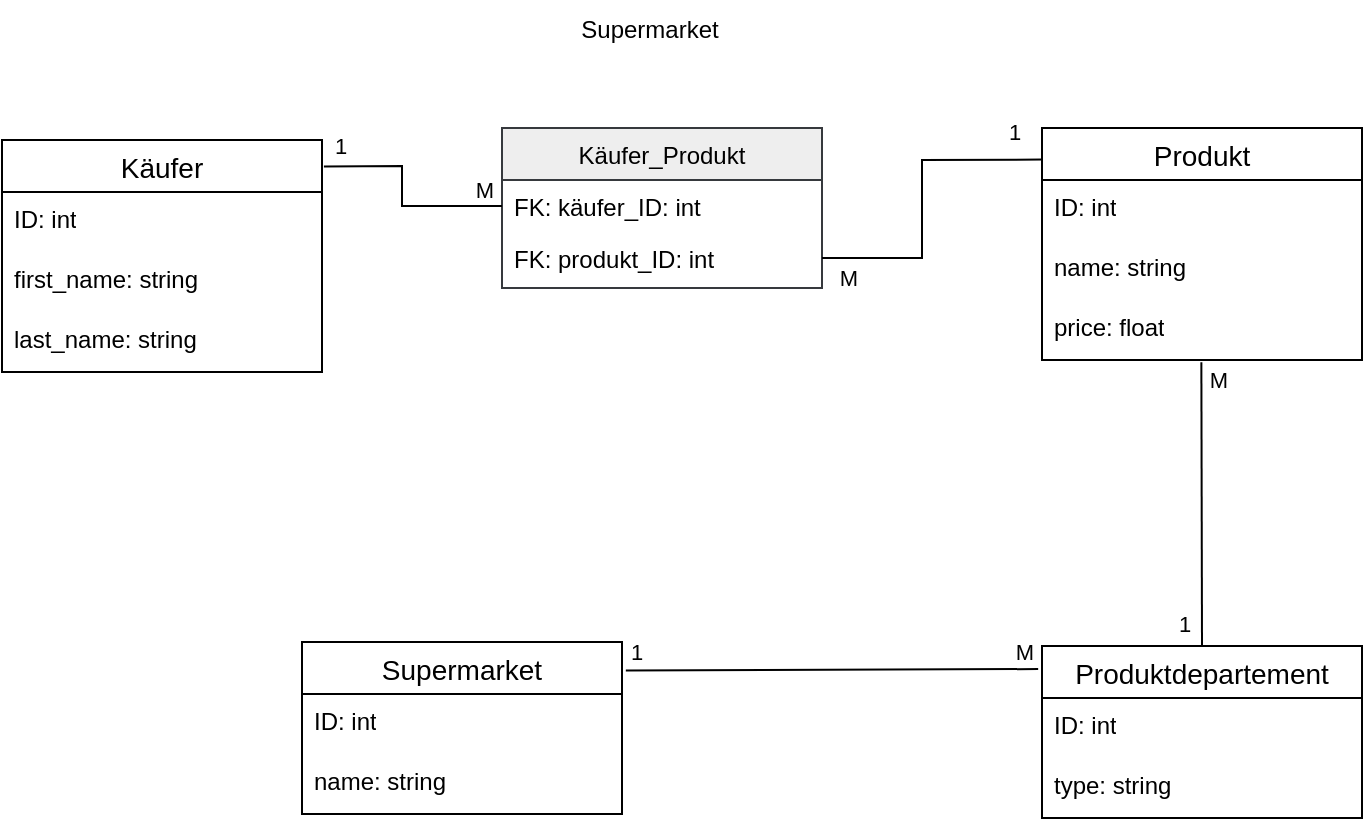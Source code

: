 <mxfile version="24.5.4" type="device">
  <diagram name="Page-1" id="684o3LZX_l1Wq7qNh-Y1">
    <mxGraphModel dx="1843" dy="2052" grid="1" gridSize="10" guides="1" tooltips="1" connect="1" arrows="1" fold="1" page="1" pageScale="1" pageWidth="827" pageHeight="1169" math="0" shadow="0">
      <root>
        <mxCell id="0" />
        <mxCell id="1" parent="0" />
        <mxCell id="2kuJjPJDKPPU0F73iJCJ-2" value="Supermarket" style="text;html=1;align=center;verticalAlign=middle;whiteSpace=wrap;rounded=0;" parent="1" vertex="1">
          <mxGeometry x="384" y="-180" width="60" height="30" as="geometry" />
        </mxCell>
        <mxCell id="1G6pvhrXkOM6xjPf3qum-14" value="Käufer" style="swimlane;fontStyle=0;childLayout=stackLayout;horizontal=1;startSize=26;horizontalStack=0;resizeParent=1;resizeParentMax=0;resizeLast=0;collapsible=1;marginBottom=0;align=center;fontSize=14;" vertex="1" parent="1">
          <mxGeometry x="90" y="-110" width="160" height="116" as="geometry" />
        </mxCell>
        <mxCell id="1G6pvhrXkOM6xjPf3qum-15" value="ID: int" style="text;strokeColor=none;fillColor=none;spacingLeft=4;spacingRight=4;overflow=hidden;rotatable=0;points=[[0,0.5],[1,0.5]];portConstraint=eastwest;fontSize=12;whiteSpace=wrap;html=1;" vertex="1" parent="1G6pvhrXkOM6xjPf3qum-14">
          <mxGeometry y="26" width="160" height="30" as="geometry" />
        </mxCell>
        <mxCell id="1G6pvhrXkOM6xjPf3qum-16" value="first_name: string" style="text;strokeColor=none;fillColor=none;spacingLeft=4;spacingRight=4;overflow=hidden;rotatable=0;points=[[0,0.5],[1,0.5]];portConstraint=eastwest;fontSize=12;whiteSpace=wrap;html=1;" vertex="1" parent="1G6pvhrXkOM6xjPf3qum-14">
          <mxGeometry y="56" width="160" height="30" as="geometry" />
        </mxCell>
        <mxCell id="1G6pvhrXkOM6xjPf3qum-17" value="last_name: string" style="text;strokeColor=none;fillColor=none;spacingLeft=4;spacingRight=4;overflow=hidden;rotatable=0;points=[[0,0.5],[1,0.5]];portConstraint=eastwest;fontSize=12;whiteSpace=wrap;html=1;" vertex="1" parent="1G6pvhrXkOM6xjPf3qum-14">
          <mxGeometry y="86" width="160" height="30" as="geometry" />
        </mxCell>
        <mxCell id="1G6pvhrXkOM6xjPf3qum-18" value="Produkt" style="swimlane;fontStyle=0;childLayout=stackLayout;horizontal=1;startSize=26;horizontalStack=0;resizeParent=1;resizeParentMax=0;resizeLast=0;collapsible=1;marginBottom=0;align=center;fontSize=14;" vertex="1" parent="1">
          <mxGeometry x="610" y="-116" width="160" height="116" as="geometry" />
        </mxCell>
        <mxCell id="1G6pvhrXkOM6xjPf3qum-19" value="ID: int" style="text;strokeColor=none;fillColor=none;spacingLeft=4;spacingRight=4;overflow=hidden;rotatable=0;points=[[0,0.5],[1,0.5]];portConstraint=eastwest;fontSize=12;whiteSpace=wrap;html=1;" vertex="1" parent="1G6pvhrXkOM6xjPf3qum-18">
          <mxGeometry y="26" width="160" height="30" as="geometry" />
        </mxCell>
        <mxCell id="1G6pvhrXkOM6xjPf3qum-20" value="name: string" style="text;strokeColor=none;fillColor=none;spacingLeft=4;spacingRight=4;overflow=hidden;rotatable=0;points=[[0,0.5],[1,0.5]];portConstraint=eastwest;fontSize=12;whiteSpace=wrap;html=1;" vertex="1" parent="1G6pvhrXkOM6xjPf3qum-18">
          <mxGeometry y="56" width="160" height="30" as="geometry" />
        </mxCell>
        <mxCell id="1G6pvhrXkOM6xjPf3qum-21" value="price: float" style="text;strokeColor=none;fillColor=none;spacingLeft=4;spacingRight=4;overflow=hidden;rotatable=0;points=[[0,0.5],[1,0.5]];portConstraint=eastwest;fontSize=12;whiteSpace=wrap;html=1;" vertex="1" parent="1G6pvhrXkOM6xjPf3qum-18">
          <mxGeometry y="86" width="160" height="30" as="geometry" />
        </mxCell>
        <mxCell id="1G6pvhrXkOM6xjPf3qum-22" value="Produktdepartement" style="swimlane;fontStyle=0;childLayout=stackLayout;horizontal=1;startSize=26;horizontalStack=0;resizeParent=1;resizeParentMax=0;resizeLast=0;collapsible=1;marginBottom=0;align=center;fontSize=14;" vertex="1" parent="1">
          <mxGeometry x="610" y="143" width="160" height="86" as="geometry" />
        </mxCell>
        <mxCell id="1G6pvhrXkOM6xjPf3qum-23" value="ID: int" style="text;strokeColor=none;fillColor=none;spacingLeft=4;spacingRight=4;overflow=hidden;rotatable=0;points=[[0,0.5],[1,0.5]];portConstraint=eastwest;fontSize=12;whiteSpace=wrap;html=1;" vertex="1" parent="1G6pvhrXkOM6xjPf3qum-22">
          <mxGeometry y="26" width="160" height="30" as="geometry" />
        </mxCell>
        <mxCell id="1G6pvhrXkOM6xjPf3qum-24" value="type: string" style="text;strokeColor=none;fillColor=none;spacingLeft=4;spacingRight=4;overflow=hidden;rotatable=0;points=[[0,0.5],[1,0.5]];portConstraint=eastwest;fontSize=12;whiteSpace=wrap;html=1;" vertex="1" parent="1G6pvhrXkOM6xjPf3qum-22">
          <mxGeometry y="56" width="160" height="30" as="geometry" />
        </mxCell>
        <mxCell id="1G6pvhrXkOM6xjPf3qum-26" value="Supermarket" style="swimlane;fontStyle=0;childLayout=stackLayout;horizontal=1;startSize=26;horizontalStack=0;resizeParent=1;resizeParentMax=0;resizeLast=0;collapsible=1;marginBottom=0;align=center;fontSize=14;" vertex="1" parent="1">
          <mxGeometry x="240" y="141" width="160" height="86" as="geometry" />
        </mxCell>
        <mxCell id="1G6pvhrXkOM6xjPf3qum-27" value="ID: int" style="text;strokeColor=none;fillColor=none;spacingLeft=4;spacingRight=4;overflow=hidden;rotatable=0;points=[[0,0.5],[1,0.5]];portConstraint=eastwest;fontSize=12;whiteSpace=wrap;html=1;" vertex="1" parent="1G6pvhrXkOM6xjPf3qum-26">
          <mxGeometry y="26" width="160" height="30" as="geometry" />
        </mxCell>
        <mxCell id="1G6pvhrXkOM6xjPf3qum-28" value="name: string" style="text;strokeColor=none;fillColor=none;spacingLeft=4;spacingRight=4;overflow=hidden;rotatable=0;points=[[0,0.5],[1,0.5]];portConstraint=eastwest;fontSize=12;whiteSpace=wrap;html=1;" vertex="1" parent="1G6pvhrXkOM6xjPf3qum-26">
          <mxGeometry y="56" width="160" height="30" as="geometry" />
        </mxCell>
        <mxCell id="1G6pvhrXkOM6xjPf3qum-35" value="Käufer_Produkt" style="swimlane;fontStyle=0;align=center;verticalAlign=top;childLayout=stackLayout;horizontal=1;startSize=26;horizontalStack=0;resizeParent=1;resizeLast=0;collapsible=1;marginBottom=0;rounded=0;shadow=0;strokeWidth=1;fillColor=#eeeeee;strokeColor=#36393d;" vertex="1" parent="1">
          <mxGeometry x="340" y="-116" width="160" height="80" as="geometry">
            <mxRectangle x="130" y="380" width="160" height="26" as="alternateBounds" />
          </mxGeometry>
        </mxCell>
        <mxCell id="1G6pvhrXkOM6xjPf3qum-36" value="FK: käufer_ID: int" style="text;align=left;verticalAlign=top;spacingLeft=4;spacingRight=4;overflow=hidden;rotatable=0;points=[[0,0.5],[1,0.5]];portConstraint=eastwest;" vertex="1" parent="1G6pvhrXkOM6xjPf3qum-35">
          <mxGeometry y="26" width="160" height="26" as="geometry" />
        </mxCell>
        <mxCell id="1G6pvhrXkOM6xjPf3qum-37" value="FK: produkt_ID: int" style="text;align=left;verticalAlign=top;spacingLeft=4;spacingRight=4;overflow=hidden;rotatable=0;points=[[0,0.5],[1,0.5]];portConstraint=eastwest;rounded=0;shadow=0;html=0;" vertex="1" parent="1G6pvhrXkOM6xjPf3qum-35">
          <mxGeometry y="52" width="160" height="26" as="geometry" />
        </mxCell>
        <mxCell id="1G6pvhrXkOM6xjPf3qum-40" value="" style="endArrow=none;html=1;rounded=0;exitX=1.006;exitY=0.114;exitDx=0;exitDy=0;entryX=0;entryY=0.5;entryDx=0;entryDy=0;exitPerimeter=0;" edge="1" parent="1" source="1G6pvhrXkOM6xjPf3qum-14" target="1G6pvhrXkOM6xjPf3qum-36">
          <mxGeometry width="50" height="50" relative="1" as="geometry">
            <mxPoint x="264" y="6" as="sourcePoint" />
            <mxPoint x="444" y="6" as="targetPoint" />
            <Array as="points">
              <mxPoint x="290" y="-97" />
              <mxPoint x="290" y="-77" />
            </Array>
          </mxGeometry>
        </mxCell>
        <mxCell id="1G6pvhrXkOM6xjPf3qum-41" value="M" style="edgeLabel;html=1;align=center;verticalAlign=middle;resizable=0;points=[];" vertex="1" connectable="0" parent="1G6pvhrXkOM6xjPf3qum-40">
          <mxGeometry x="0.823" y="2" relative="1" as="geometry">
            <mxPoint y="-6" as="offset" />
          </mxGeometry>
        </mxCell>
        <mxCell id="1G6pvhrXkOM6xjPf3qum-42" value="1" style="edgeLabel;html=1;align=center;verticalAlign=middle;resizable=0;points=[];" vertex="1" connectable="0" parent="1G6pvhrXkOM6xjPf3qum-40">
          <mxGeometry x="-0.732" relative="1" as="geometry">
            <mxPoint x="-7" y="-10" as="offset" />
          </mxGeometry>
        </mxCell>
        <mxCell id="1G6pvhrXkOM6xjPf3qum-43" value="" style="endArrow=none;html=1;rounded=0;exitX=0.002;exitY=0.136;exitDx=0;exitDy=0;entryX=1;entryY=0.5;entryDx=0;entryDy=0;exitPerimeter=0;" edge="1" parent="1" source="1G6pvhrXkOM6xjPf3qum-18" target="1G6pvhrXkOM6xjPf3qum-37">
          <mxGeometry width="50" height="50" relative="1" as="geometry">
            <mxPoint x="410" y="100" as="sourcePoint" />
            <mxPoint x="590" y="100" as="targetPoint" />
            <Array as="points">
              <mxPoint x="550" y="-100" />
              <mxPoint x="550" y="-51" />
            </Array>
          </mxGeometry>
        </mxCell>
        <mxCell id="1G6pvhrXkOM6xjPf3qum-44" value="M" style="edgeLabel;html=1;align=center;verticalAlign=middle;resizable=0;points=[];" vertex="1" connectable="0" parent="1G6pvhrXkOM6xjPf3qum-43">
          <mxGeometry x="0.823" y="2" relative="1" as="geometry">
            <mxPoint x="-2" y="8" as="offset" />
          </mxGeometry>
        </mxCell>
        <mxCell id="1G6pvhrXkOM6xjPf3qum-45" value="1" style="edgeLabel;html=1;align=center;verticalAlign=middle;resizable=0;points=[];" vertex="1" connectable="0" parent="1G6pvhrXkOM6xjPf3qum-43">
          <mxGeometry x="-0.732" relative="1" as="geometry">
            <mxPoint x="7" y="-14" as="offset" />
          </mxGeometry>
        </mxCell>
        <mxCell id="1G6pvhrXkOM6xjPf3qum-46" value="" style="endArrow=none;html=1;rounded=0;exitX=0.498;exitY=1.037;exitDx=0;exitDy=0;entryX=0.5;entryY=0;entryDx=0;entryDy=0;exitPerimeter=0;" edge="1" parent="1" source="1G6pvhrXkOM6xjPf3qum-21" target="1G6pvhrXkOM6xjPf3qum-22">
          <mxGeometry width="50" height="50" relative="1" as="geometry">
            <mxPoint x="570" y="70" as="sourcePoint" />
            <mxPoint x="750" y="70" as="targetPoint" />
          </mxGeometry>
        </mxCell>
        <mxCell id="1G6pvhrXkOM6xjPf3qum-47" value="M" style="edgeLabel;html=1;align=center;verticalAlign=middle;resizable=0;points=[];" vertex="1" connectable="0" parent="1G6pvhrXkOM6xjPf3qum-46">
          <mxGeometry x="0.823" y="2" relative="1" as="geometry">
            <mxPoint x="6" y="-121" as="offset" />
          </mxGeometry>
        </mxCell>
        <mxCell id="1G6pvhrXkOM6xjPf3qum-48" value="1" style="edgeLabel;html=1;align=center;verticalAlign=middle;resizable=0;points=[];" vertex="1" connectable="0" parent="1G6pvhrXkOM6xjPf3qum-46">
          <mxGeometry x="-0.732" relative="1" as="geometry">
            <mxPoint x="-9" y="112" as="offset" />
          </mxGeometry>
        </mxCell>
        <mxCell id="1G6pvhrXkOM6xjPf3qum-49" value="" style="endArrow=none;html=1;rounded=0;exitX=-0.012;exitY=0.134;exitDx=0;exitDy=0;entryX=1.012;entryY=0.166;entryDx=0;entryDy=0;exitPerimeter=0;entryPerimeter=0;" edge="1" parent="1" source="1G6pvhrXkOM6xjPf3qum-22" target="1G6pvhrXkOM6xjPf3qum-26">
          <mxGeometry width="50" height="50" relative="1" as="geometry">
            <mxPoint x="490" y="60" as="sourcePoint" />
            <mxPoint x="490" y="202" as="targetPoint" />
          </mxGeometry>
        </mxCell>
        <mxCell id="1G6pvhrXkOM6xjPf3qum-50" value="M" style="edgeLabel;html=1;align=center;verticalAlign=middle;resizable=0;points=[];" vertex="1" connectable="0" parent="1G6pvhrXkOM6xjPf3qum-49">
          <mxGeometry x="0.823" y="2" relative="1" as="geometry">
            <mxPoint x="181" y="-11" as="offset" />
          </mxGeometry>
        </mxCell>
        <mxCell id="1G6pvhrXkOM6xjPf3qum-51" value="1" style="edgeLabel;html=1;align=center;verticalAlign=middle;resizable=0;points=[];" vertex="1" connectable="0" parent="1G6pvhrXkOM6xjPf3qum-49">
          <mxGeometry x="-0.732" relative="1" as="geometry">
            <mxPoint x="-174" y="-9" as="offset" />
          </mxGeometry>
        </mxCell>
      </root>
    </mxGraphModel>
  </diagram>
</mxfile>
